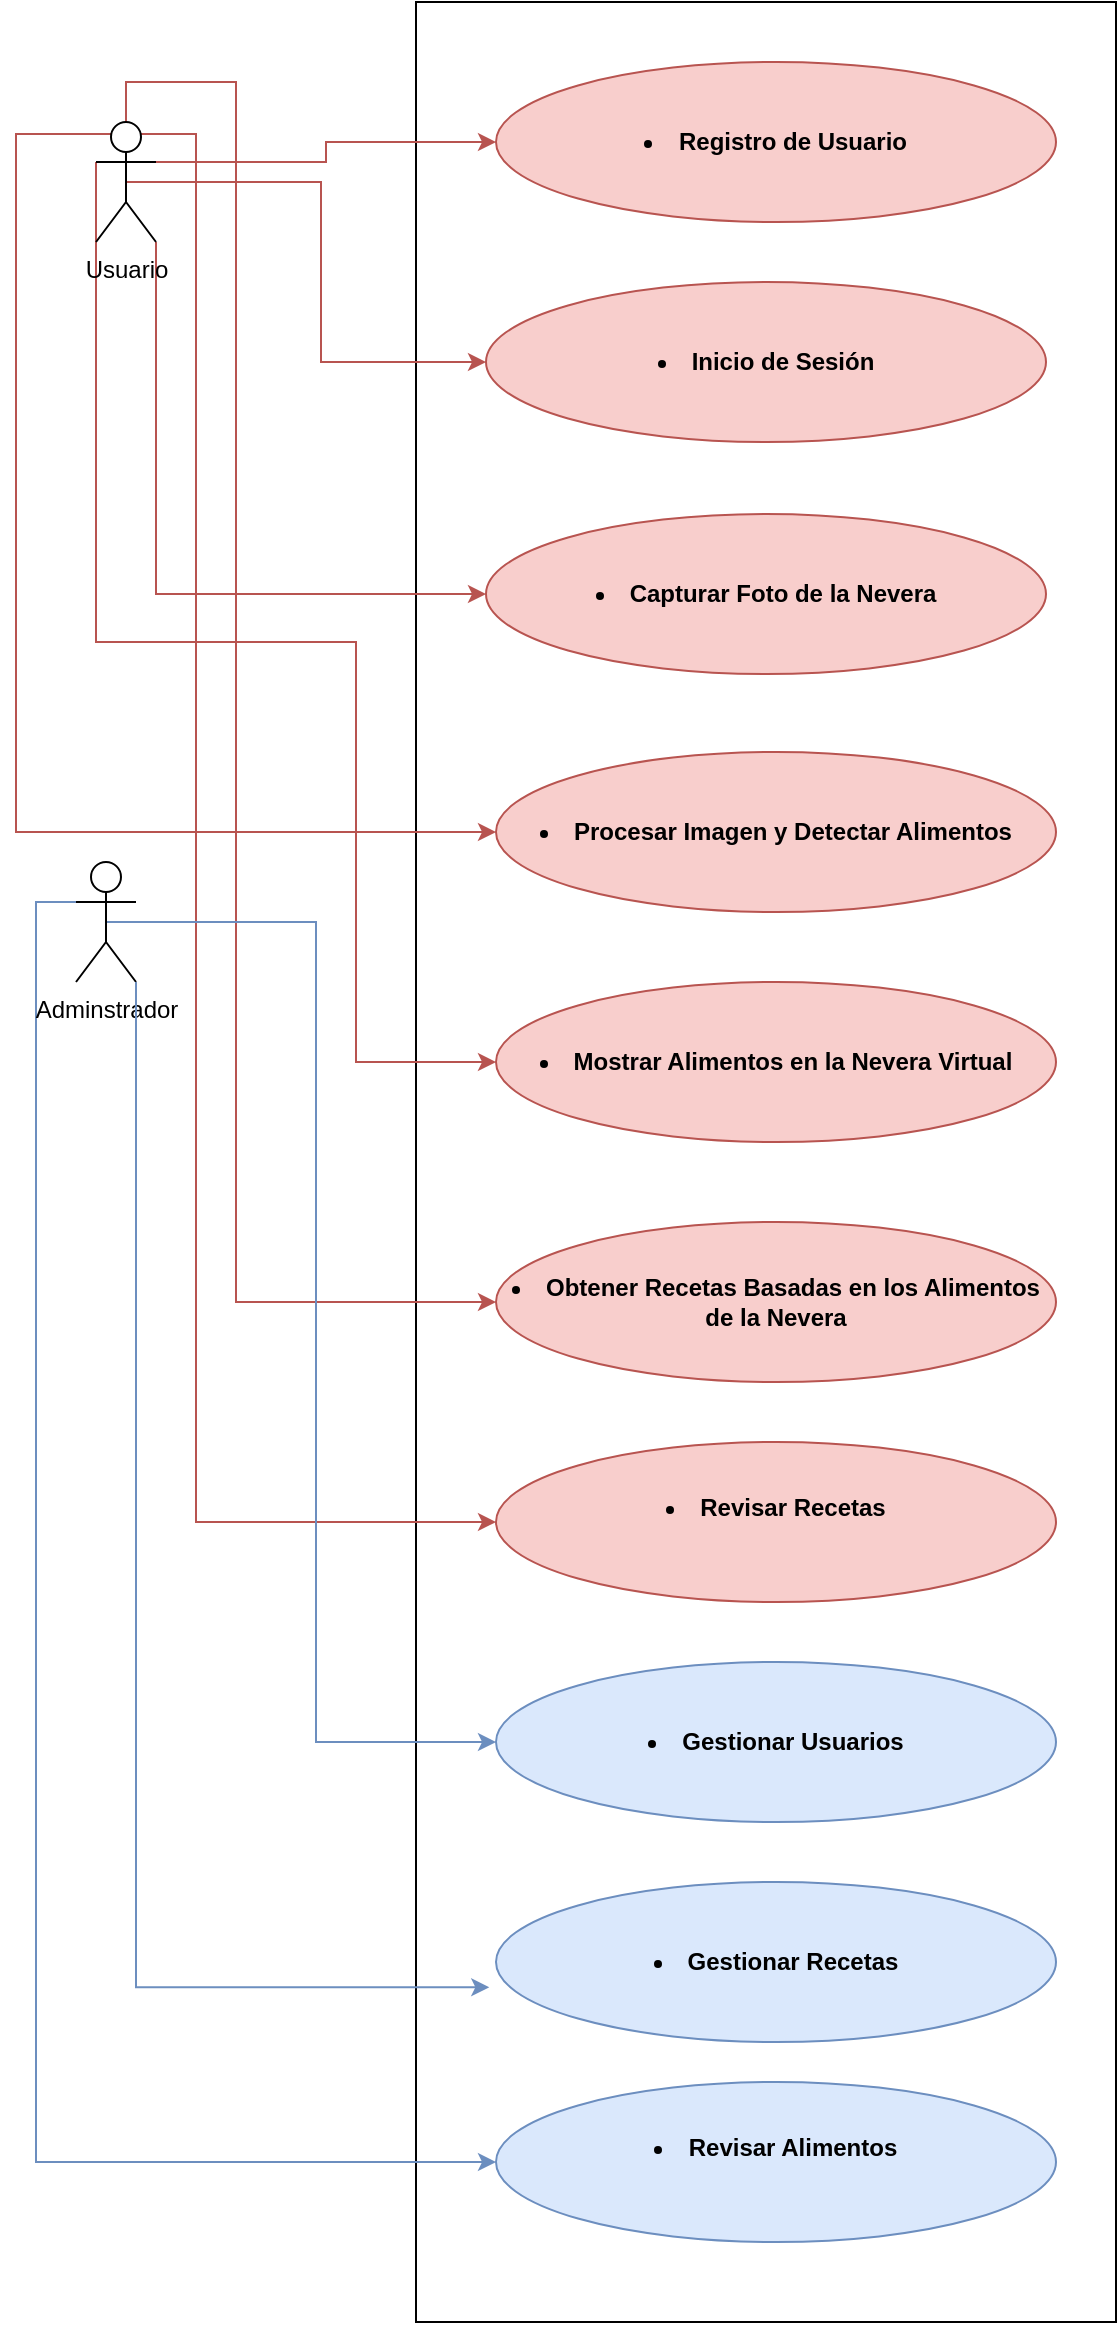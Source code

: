 <mxfile version="24.7.4">
  <diagram id="WkJrWjGkunN5e4CXoohL" name="Página-1">
    <mxGraphModel dx="1750" dy="928" grid="1" gridSize="10" guides="1" tooltips="1" connect="1" arrows="1" fold="1" page="1" pageScale="1" pageWidth="827" pageHeight="1169" math="0" shadow="0">
      <root>
        <mxCell id="0" />
        <mxCell id="1" parent="0" />
        <mxCell id="K8_ui_SBJjw02FJmMIiY-1" value="" style="rounded=0;whiteSpace=wrap;html=1;" vertex="1" parent="1">
          <mxGeometry x="240" y="80" width="350" height="1160" as="geometry" />
        </mxCell>
        <mxCell id="K8_ui_SBJjw02FJmMIiY-20" style="edgeStyle=orthogonalEdgeStyle;rounded=0;orthogonalLoop=1;jettySize=auto;html=1;exitX=1;exitY=0.333;exitDx=0;exitDy=0;exitPerimeter=0;entryX=0;entryY=0.5;entryDx=0;entryDy=0;fillColor=#f8cecc;strokeColor=#b85450;" edge="1" parent="1" source="K8_ui_SBJjw02FJmMIiY-2" target="K8_ui_SBJjw02FJmMIiY-6">
          <mxGeometry relative="1" as="geometry" />
        </mxCell>
        <mxCell id="K8_ui_SBJjw02FJmMIiY-21" style="edgeStyle=orthogonalEdgeStyle;rounded=0;orthogonalLoop=1;jettySize=auto;html=1;exitX=0.5;exitY=0.5;exitDx=0;exitDy=0;exitPerimeter=0;entryX=0;entryY=0.5;entryDx=0;entryDy=0;fillColor=#f8cecc;strokeColor=#b85450;" edge="1" parent="1" source="K8_ui_SBJjw02FJmMIiY-2" target="K8_ui_SBJjw02FJmMIiY-7">
          <mxGeometry relative="1" as="geometry" />
        </mxCell>
        <mxCell id="K8_ui_SBJjw02FJmMIiY-22" style="edgeStyle=orthogonalEdgeStyle;rounded=0;orthogonalLoop=1;jettySize=auto;html=1;exitX=1;exitY=1;exitDx=0;exitDy=0;exitPerimeter=0;entryX=0;entryY=0.5;entryDx=0;entryDy=0;fillColor=#f8cecc;strokeColor=#b85450;" edge="1" parent="1" source="K8_ui_SBJjw02FJmMIiY-2" target="K8_ui_SBJjw02FJmMIiY-8">
          <mxGeometry relative="1" as="geometry" />
        </mxCell>
        <mxCell id="K8_ui_SBJjw02FJmMIiY-23" style="edgeStyle=orthogonalEdgeStyle;rounded=0;orthogonalLoop=1;jettySize=auto;html=1;exitX=0.25;exitY=0.1;exitDx=0;exitDy=0;exitPerimeter=0;entryX=0;entryY=0.5;entryDx=0;entryDy=0;fillColor=#f8cecc;strokeColor=#b85450;" edge="1" parent="1" source="K8_ui_SBJjw02FJmMIiY-2" target="K8_ui_SBJjw02FJmMIiY-9">
          <mxGeometry relative="1" as="geometry">
            <Array as="points">
              <mxPoint x="40" y="146" />
              <mxPoint x="40" y="495" />
            </Array>
          </mxGeometry>
        </mxCell>
        <mxCell id="K8_ui_SBJjw02FJmMIiY-24" style="edgeStyle=orthogonalEdgeStyle;rounded=0;orthogonalLoop=1;jettySize=auto;html=1;exitX=0;exitY=0.333;exitDx=0;exitDy=0;exitPerimeter=0;entryX=0;entryY=0.5;entryDx=0;entryDy=0;fillColor=#f8cecc;strokeColor=#b85450;" edge="1" parent="1" source="K8_ui_SBJjw02FJmMIiY-2" target="K8_ui_SBJjw02FJmMIiY-10">
          <mxGeometry relative="1" as="geometry">
            <Array as="points">
              <mxPoint x="80" y="400" />
              <mxPoint x="210" y="400" />
              <mxPoint x="210" y="610" />
            </Array>
          </mxGeometry>
        </mxCell>
        <mxCell id="K8_ui_SBJjw02FJmMIiY-25" style="edgeStyle=orthogonalEdgeStyle;rounded=0;orthogonalLoop=1;jettySize=auto;html=1;exitX=0.5;exitY=0;exitDx=0;exitDy=0;exitPerimeter=0;entryX=0;entryY=0.5;entryDx=0;entryDy=0;fillColor=#f8cecc;strokeColor=#b85450;" edge="1" parent="1" source="K8_ui_SBJjw02FJmMIiY-2" target="K8_ui_SBJjw02FJmMIiY-11">
          <mxGeometry relative="1" as="geometry">
            <Array as="points">
              <mxPoint x="95" y="120" />
              <mxPoint x="150" y="120" />
              <mxPoint x="150" y="730" />
            </Array>
          </mxGeometry>
        </mxCell>
        <mxCell id="K8_ui_SBJjw02FJmMIiY-26" style="edgeStyle=orthogonalEdgeStyle;rounded=0;orthogonalLoop=1;jettySize=auto;html=1;exitX=0.25;exitY=0.1;exitDx=0;exitDy=0;exitPerimeter=0;entryX=0;entryY=0.5;entryDx=0;entryDy=0;fillColor=#f8cecc;strokeColor=#b85450;" edge="1" parent="1" source="K8_ui_SBJjw02FJmMIiY-2" target="K8_ui_SBJjw02FJmMIiY-12">
          <mxGeometry relative="1" as="geometry">
            <Array as="points">
              <mxPoint x="130" y="146" />
              <mxPoint x="130" y="840" />
            </Array>
          </mxGeometry>
        </mxCell>
        <mxCell id="K8_ui_SBJjw02FJmMIiY-2" value="Usuario" style="shape=umlActor;verticalLabelPosition=bottom;verticalAlign=top;html=1;outlineConnect=0;" vertex="1" parent="1">
          <mxGeometry x="80" y="140" width="30" height="60" as="geometry" />
        </mxCell>
        <mxCell id="K8_ui_SBJjw02FJmMIiY-17" style="edgeStyle=orthogonalEdgeStyle;rounded=0;orthogonalLoop=1;jettySize=auto;html=1;exitX=0.5;exitY=0.5;exitDx=0;exitDy=0;exitPerimeter=0;entryX=0;entryY=0.5;entryDx=0;entryDy=0;fillColor=#dae8fc;strokeColor=#6c8ebf;" edge="1" parent="1" source="K8_ui_SBJjw02FJmMIiY-3" target="K8_ui_SBJjw02FJmMIiY-14">
          <mxGeometry relative="1" as="geometry" />
        </mxCell>
        <mxCell id="K8_ui_SBJjw02FJmMIiY-19" style="edgeStyle=orthogonalEdgeStyle;rounded=0;orthogonalLoop=1;jettySize=auto;html=1;exitX=0;exitY=0.333;exitDx=0;exitDy=0;exitPerimeter=0;entryX=0;entryY=0.5;entryDx=0;entryDy=0;fillColor=#dae8fc;strokeColor=#6c8ebf;" edge="1" parent="1" source="K8_ui_SBJjw02FJmMIiY-3" target="K8_ui_SBJjw02FJmMIiY-16">
          <mxGeometry relative="1" as="geometry" />
        </mxCell>
        <mxCell id="K8_ui_SBJjw02FJmMIiY-3" value="Adminstrador" style="shape=umlActor;verticalLabelPosition=bottom;verticalAlign=top;html=1;outlineConnect=0;" vertex="1" parent="1">
          <mxGeometry x="70" y="510" width="30" height="60" as="geometry" />
        </mxCell>
        <mxCell id="K8_ui_SBJjw02FJmMIiY-6" value="&lt;li&gt;&lt;strong&gt;Registro de Usuario&lt;/strong&gt;&lt;/li&gt;" style="ellipse;whiteSpace=wrap;html=1;fillColor=#f8cecc;strokeColor=#b85450;" vertex="1" parent="1">
          <mxGeometry x="280" y="110" width="280" height="80" as="geometry" />
        </mxCell>
        <mxCell id="K8_ui_SBJjw02FJmMIiY-7" value="&lt;li&gt;&lt;strong&gt;Inicio de Sesión&lt;br&gt;&lt;/strong&gt;&lt;/li&gt;" style="ellipse;whiteSpace=wrap;html=1;fillColor=#f8cecc;strokeColor=#b85450;" vertex="1" parent="1">
          <mxGeometry x="275" y="220" width="280" height="80" as="geometry" />
        </mxCell>
        <mxCell id="K8_ui_SBJjw02FJmMIiY-8" value="&lt;li&gt;&lt;strong&gt;Capturar Foto de la Nevera&lt;/strong&gt;&lt;/li&gt;" style="ellipse;whiteSpace=wrap;html=1;fillColor=#f8cecc;strokeColor=#b85450;" vertex="1" parent="1">
          <mxGeometry x="275" y="336" width="280" height="80" as="geometry" />
        </mxCell>
        <mxCell id="K8_ui_SBJjw02FJmMIiY-9" value="&lt;li&gt;&lt;strong&gt;Procesar Imagen y Detectar Alimentos&lt;/strong&gt;&lt;/li&gt;" style="ellipse;whiteSpace=wrap;html=1;fillColor=#f8cecc;strokeColor=#b85450;" vertex="1" parent="1">
          <mxGeometry x="280" y="455" width="280" height="80" as="geometry" />
        </mxCell>
        <mxCell id="K8_ui_SBJjw02FJmMIiY-10" value="&lt;li&gt;&lt;strong&gt;Mostrar Alimentos en la Nevera Virtual&lt;/strong&gt;&lt;/li&gt;" style="ellipse;whiteSpace=wrap;html=1;fillColor=#f8cecc;strokeColor=#b85450;" vertex="1" parent="1">
          <mxGeometry x="280" y="570" width="280" height="80" as="geometry" />
        </mxCell>
        <mxCell id="K8_ui_SBJjw02FJmMIiY-11" value="&lt;li&gt;&lt;strong&gt;Obtener Recetas Basadas en los Alimentos de la Nevera&lt;/strong&gt;&lt;/li&gt;" style="ellipse;whiteSpace=wrap;html=1;fillColor=#f8cecc;strokeColor=#b85450;" vertex="1" parent="1">
          <mxGeometry x="280" y="690" width="280" height="80" as="geometry" />
        </mxCell>
        <mxCell id="K8_ui_SBJjw02FJmMIiY-12" value="&lt;li&gt;&lt;strong&gt;Revisar Recetas&lt;/strong&gt;&lt;/li&gt;&lt;h3&gt;&lt;/h3&gt;" style="ellipse;whiteSpace=wrap;html=1;fillColor=#f8cecc;strokeColor=#b85450;" vertex="1" parent="1">
          <mxGeometry x="280" y="800" width="280" height="80" as="geometry" />
        </mxCell>
        <mxCell id="K8_ui_SBJjw02FJmMIiY-14" value="&lt;li&gt;&lt;strong&gt;Gestionar Usuarios&lt;/strong&gt;&lt;/li&gt;" style="ellipse;whiteSpace=wrap;html=1;fillColor=#dae8fc;strokeColor=#6c8ebf;" vertex="1" parent="1">
          <mxGeometry x="280" y="910" width="280" height="80" as="geometry" />
        </mxCell>
        <mxCell id="K8_ui_SBJjw02FJmMIiY-15" value="&lt;li&gt;&lt;strong&gt;Gestionar Recetas&lt;/strong&gt;&lt;/li&gt;" style="ellipse;whiteSpace=wrap;html=1;fillColor=#dae8fc;strokeColor=#6c8ebf;" vertex="1" parent="1">
          <mxGeometry x="280" y="1020" width="280" height="80" as="geometry" />
        </mxCell>
        <mxCell id="K8_ui_SBJjw02FJmMIiY-16" value="&lt;li&gt;&lt;strong&gt;Revisar Alimentos&lt;/strong&gt;&lt;/li&gt;&lt;h3&gt;&lt;/h3&gt;&lt;h3&gt;&lt;/h3&gt;" style="ellipse;whiteSpace=wrap;html=1;fillColor=#dae8fc;strokeColor=#6c8ebf;" vertex="1" parent="1">
          <mxGeometry x="280" y="1120" width="280" height="80" as="geometry" />
        </mxCell>
        <mxCell id="K8_ui_SBJjw02FJmMIiY-18" style="edgeStyle=orthogonalEdgeStyle;rounded=0;orthogonalLoop=1;jettySize=auto;html=1;exitX=1;exitY=1;exitDx=0;exitDy=0;exitPerimeter=0;entryX=-0.012;entryY=0.658;entryDx=0;entryDy=0;entryPerimeter=0;fillColor=#dae8fc;strokeColor=#6c8ebf;" edge="1" parent="1" source="K8_ui_SBJjw02FJmMIiY-3" target="K8_ui_SBJjw02FJmMIiY-15">
          <mxGeometry relative="1" as="geometry">
            <Array as="points">
              <mxPoint x="100" y="1073" />
            </Array>
          </mxGeometry>
        </mxCell>
      </root>
    </mxGraphModel>
  </diagram>
</mxfile>

